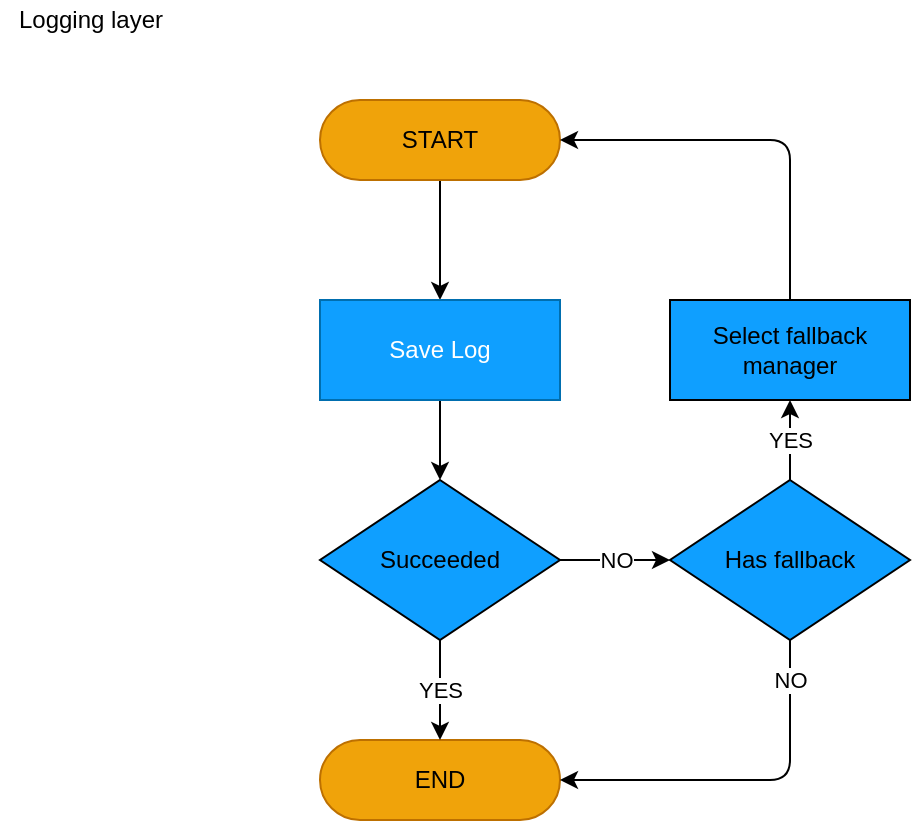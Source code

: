 <mxfile>
    <diagram id="O4jmj0EobwWpu-qgP68z" name="Page-1">
        <mxGraphModel dx="1113" dy="506" grid="1" gridSize="10" guides="1" tooltips="1" connect="1" arrows="1" fold="1" page="1" pageScale="1" pageWidth="850" pageHeight="1100" math="0" shadow="0">
            <root>
                <mxCell id="0"/>
                <mxCell id="1" parent="0"/>
                <mxCell id="63" value="" style="edgeStyle=none;html=1;" edge="1" parent="1" source="51" target="58">
                    <mxGeometry relative="1" as="geometry"/>
                </mxCell>
                <mxCell id="51" value="START" style="rounded=1;whiteSpace=wrap;html=1;arcSize=50;fillColor=#f0a30a;fontColor=#000000;strokeColor=#BD7000;" vertex="1" parent="1">
                    <mxGeometry x="190" y="60" width="120" height="40" as="geometry"/>
                </mxCell>
                <mxCell id="52" value="END" style="rounded=1;whiteSpace=wrap;html=1;arcSize=50;fillColor=#f0a30a;fontColor=#000000;strokeColor=#BD7000;" vertex="1" parent="1">
                    <mxGeometry x="190" y="380" width="120" height="40" as="geometry"/>
                </mxCell>
                <mxCell id="62" value="" style="edgeStyle=none;html=1;" edge="1" parent="1" source="58" target="59">
                    <mxGeometry relative="1" as="geometry"/>
                </mxCell>
                <mxCell id="58" value="Save Log" style="rounded=0;whiteSpace=wrap;html=1;fillColor=#0F9FFF;fontColor=#ffffff;strokeColor=#006EAF;" vertex="1" parent="1">
                    <mxGeometry x="190" y="160" width="120" height="50" as="geometry"/>
                </mxCell>
                <mxCell id="60" value="YES" style="edgeStyle=none;html=1;" edge="1" parent="1" source="59" target="52">
                    <mxGeometry relative="1" as="geometry"/>
                </mxCell>
                <mxCell id="65" value="NO" style="edgeStyle=none;html=1;" edge="1" parent="1" source="59" target="64">
                    <mxGeometry relative="1" as="geometry"/>
                </mxCell>
                <mxCell id="59" value="Succeeded" style="rhombus;whiteSpace=wrap;html=1;fillColor=#0F9FFF;" vertex="1" parent="1">
                    <mxGeometry x="190" y="250" width="120" height="80" as="geometry"/>
                </mxCell>
                <mxCell id="66" style="edgeStyle=none;html=1;entryX=1;entryY=0.5;entryDx=0;entryDy=0;" edge="1" parent="1" source="64" target="52">
                    <mxGeometry relative="1" as="geometry">
                        <Array as="points">
                            <mxPoint x="425" y="400"/>
                        </Array>
                    </mxGeometry>
                </mxCell>
                <mxCell id="67" value="NO" style="edgeLabel;html=1;align=center;verticalAlign=middle;resizable=0;points=[];" vertex="1" connectable="0" parent="66">
                    <mxGeometry x="-0.051" y="-2" relative="1" as="geometry">
                        <mxPoint x="18" y="-48" as="offset"/>
                    </mxGeometry>
                </mxCell>
                <mxCell id="69" value="YES" style="edgeStyle=none;html=1;" edge="1" parent="1" source="64" target="68">
                    <mxGeometry relative="1" as="geometry"/>
                </mxCell>
                <mxCell id="64" value="Has fallback" style="rhombus;whiteSpace=wrap;html=1;fillColor=#0F9FFF;" vertex="1" parent="1">
                    <mxGeometry x="365" y="250" width="120" height="80" as="geometry"/>
                </mxCell>
                <mxCell id="70" style="edgeStyle=none;html=1;entryX=1;entryY=0.5;entryDx=0;entryDy=0;" edge="1" parent="1" source="68" target="51">
                    <mxGeometry relative="1" as="geometry">
                        <Array as="points">
                            <mxPoint x="425" y="80"/>
                        </Array>
                    </mxGeometry>
                </mxCell>
                <mxCell id="68" value="Select fallback&lt;br&gt;manager" style="whiteSpace=wrap;html=1;fillColor=#0F9FFF;" vertex="1" parent="1">
                    <mxGeometry x="365" y="160" width="120" height="50" as="geometry"/>
                </mxCell>
                <mxCell id="72" value="Logging layer" style="text;html=1;align=center;verticalAlign=middle;resizable=0;points=[];autosize=1;strokeColor=none;fillColor=none;" vertex="1" parent="1">
                    <mxGeometry x="30" y="10" width="90" height="20" as="geometry"/>
                </mxCell>
            </root>
        </mxGraphModel>
    </diagram>
</mxfile>